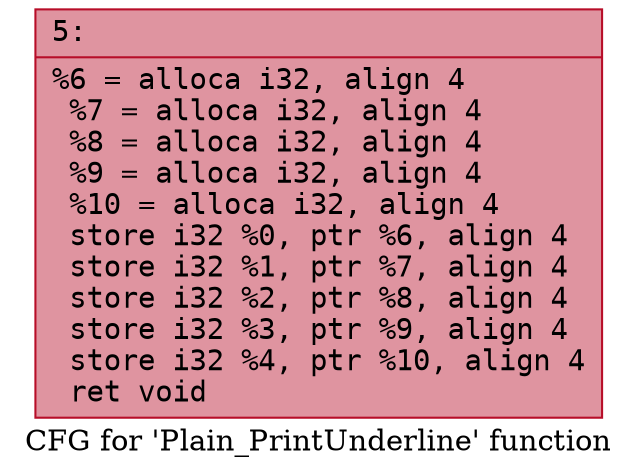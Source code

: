 digraph "CFG for 'Plain_PrintUnderline' function" {
	label="CFG for 'Plain_PrintUnderline' function";

	Node0x600001294050 [shape=record,color="#b70d28ff", style=filled, fillcolor="#b70d2870" fontname="Courier",label="{5:\l|  %6 = alloca i32, align 4\l  %7 = alloca i32, align 4\l  %8 = alloca i32, align 4\l  %9 = alloca i32, align 4\l  %10 = alloca i32, align 4\l  store i32 %0, ptr %6, align 4\l  store i32 %1, ptr %7, align 4\l  store i32 %2, ptr %8, align 4\l  store i32 %3, ptr %9, align 4\l  store i32 %4, ptr %10, align 4\l  ret void\l}"];
}
